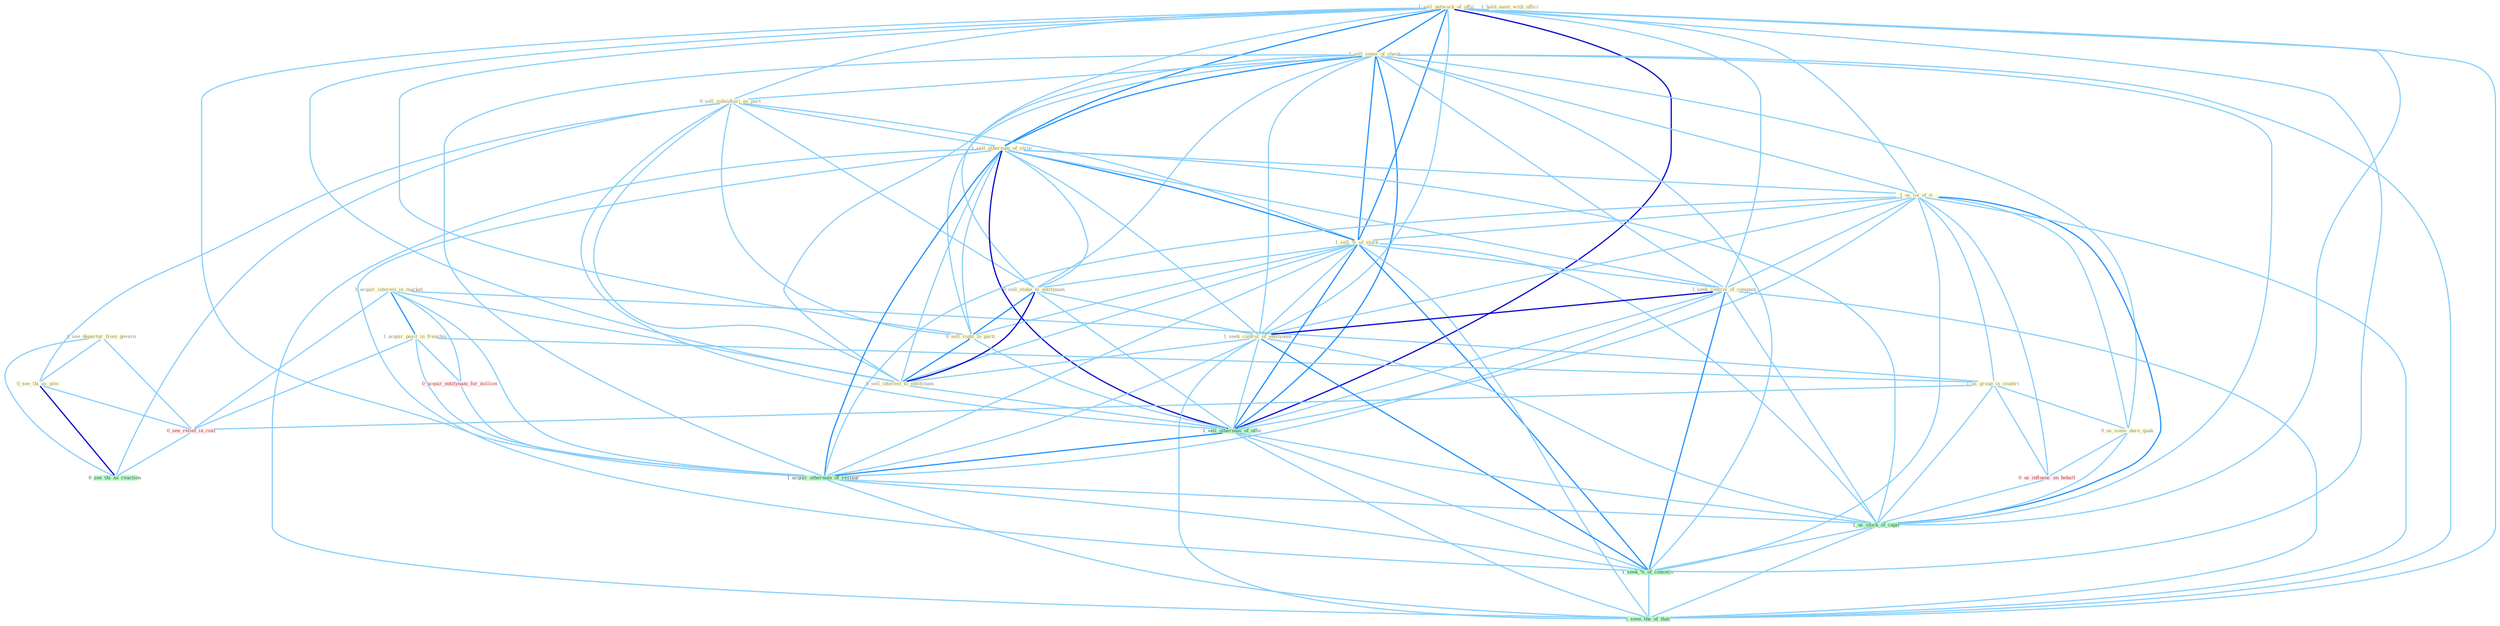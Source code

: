 Graph G{ 
    node
    [shape=polygon,style=filled,width=.5,height=.06,color="#BDFCC9",fixedsize=true,fontsize=4,
    fontcolor="#2f4f4f"];
    {node
    [color="#ffffe0", fontcolor="#8b7d6b"] "1_acquir_interest_in_market " "1_sell_network_of_offic " "1_sell_some_of_check " "0_sell_subsidiari_as_part " "1_sell_othernum_of_strip " "1_us_lot_of_it " "1_sell_%_of_stock " "1_acquir_posit_in_franchis " "0_sell_stake_to_entitynam " "1_see_departur_from_govern " "1_us_group_in_countri " "0_us_some_dure_quak " "0_sell_right_to_parti " "1_seek_control_of_compani " "1_seek_control_of_entitynam " "0_sell_interest_to_entitynam " "1_hold_meet_with_offici " "0_see_thi_as_piec "}
{node [color="#fff0f5", fontcolor="#b22222"] "0_acquir_entitynam_for_million " "0_us_influenc_on_behalf " "0_see_relief_in_cost "}
edge [color="#B0E2FF"];

	"1_acquir_interest_in_market " -- "1_acquir_posit_in_franchis " [w="2", color="#1e90ff" , len=0.8];
	"1_acquir_interest_in_market " -- "1_us_group_in_countri " [w="1", color="#87cefa" ];
	"1_acquir_interest_in_market " -- "0_sell_interest_to_entitynam " [w="1", color="#87cefa" ];
	"1_acquir_interest_in_market " -- "0_acquir_entitynam_for_million " [w="1", color="#87cefa" ];
	"1_acquir_interest_in_market " -- "0_see_relief_in_cost " [w="1", color="#87cefa" ];
	"1_acquir_interest_in_market " -- "1_acquir_othernum_of_restaur " [w="1", color="#87cefa" ];
	"1_sell_network_of_offic " -- "1_sell_some_of_check " [w="2", color="#1e90ff" , len=0.8];
	"1_sell_network_of_offic " -- "0_sell_subsidiari_as_part " [w="1", color="#87cefa" ];
	"1_sell_network_of_offic " -- "1_sell_othernum_of_strip " [w="2", color="#1e90ff" , len=0.8];
	"1_sell_network_of_offic " -- "1_us_lot_of_it " [w="1", color="#87cefa" ];
	"1_sell_network_of_offic " -- "1_sell_%_of_stock " [w="2", color="#1e90ff" , len=0.8];
	"1_sell_network_of_offic " -- "0_sell_stake_to_entitynam " [w="1", color="#87cefa" ];
	"1_sell_network_of_offic " -- "0_sell_right_to_parti " [w="1", color="#87cefa" ];
	"1_sell_network_of_offic " -- "1_seek_control_of_compani " [w="1", color="#87cefa" ];
	"1_sell_network_of_offic " -- "1_seek_control_of_entitynam " [w="1", color="#87cefa" ];
	"1_sell_network_of_offic " -- "0_sell_interest_to_entitynam " [w="1", color="#87cefa" ];
	"1_sell_network_of_offic " -- "1_sell_othernum_of_offic " [w="3", color="#0000cd" , len=0.6];
	"1_sell_network_of_offic " -- "1_acquir_othernum_of_restaur " [w="1", color="#87cefa" ];
	"1_sell_network_of_offic " -- "1_us_stock_of_capit " [w="1", color="#87cefa" ];
	"1_sell_network_of_offic " -- "1_seek_%_of_concern " [w="1", color="#87cefa" ];
	"1_sell_network_of_offic " -- "1_seen_the_of_that " [w="1", color="#87cefa" ];
	"1_sell_some_of_check " -- "0_sell_subsidiari_as_part " [w="1", color="#87cefa" ];
	"1_sell_some_of_check " -- "1_sell_othernum_of_strip " [w="2", color="#1e90ff" , len=0.8];
	"1_sell_some_of_check " -- "1_us_lot_of_it " [w="1", color="#87cefa" ];
	"1_sell_some_of_check " -- "1_sell_%_of_stock " [w="2", color="#1e90ff" , len=0.8];
	"1_sell_some_of_check " -- "0_sell_stake_to_entitynam " [w="1", color="#87cefa" ];
	"1_sell_some_of_check " -- "0_us_some_dure_quak " [w="1", color="#87cefa" ];
	"1_sell_some_of_check " -- "0_sell_right_to_parti " [w="1", color="#87cefa" ];
	"1_sell_some_of_check " -- "1_seek_control_of_compani " [w="1", color="#87cefa" ];
	"1_sell_some_of_check " -- "1_seek_control_of_entitynam " [w="1", color="#87cefa" ];
	"1_sell_some_of_check " -- "0_sell_interest_to_entitynam " [w="1", color="#87cefa" ];
	"1_sell_some_of_check " -- "1_sell_othernum_of_offic " [w="2", color="#1e90ff" , len=0.8];
	"1_sell_some_of_check " -- "1_acquir_othernum_of_restaur " [w="1", color="#87cefa" ];
	"1_sell_some_of_check " -- "1_us_stock_of_capit " [w="1", color="#87cefa" ];
	"1_sell_some_of_check " -- "1_seek_%_of_concern " [w="1", color="#87cefa" ];
	"1_sell_some_of_check " -- "1_seen_the_of_that " [w="1", color="#87cefa" ];
	"0_sell_subsidiari_as_part " -- "1_sell_othernum_of_strip " [w="1", color="#87cefa" ];
	"0_sell_subsidiari_as_part " -- "1_sell_%_of_stock " [w="1", color="#87cefa" ];
	"0_sell_subsidiari_as_part " -- "0_sell_stake_to_entitynam " [w="1", color="#87cefa" ];
	"0_sell_subsidiari_as_part " -- "0_sell_right_to_parti " [w="1", color="#87cefa" ];
	"0_sell_subsidiari_as_part " -- "0_sell_interest_to_entitynam " [w="1", color="#87cefa" ];
	"0_sell_subsidiari_as_part " -- "0_see_thi_as_piec " [w="1", color="#87cefa" ];
	"0_sell_subsidiari_as_part " -- "1_sell_othernum_of_offic " [w="1", color="#87cefa" ];
	"0_sell_subsidiari_as_part " -- "0_see_thi_as_reaction " [w="1", color="#87cefa" ];
	"1_sell_othernum_of_strip " -- "1_us_lot_of_it " [w="1", color="#87cefa" ];
	"1_sell_othernum_of_strip " -- "1_sell_%_of_stock " [w="2", color="#1e90ff" , len=0.8];
	"1_sell_othernum_of_strip " -- "0_sell_stake_to_entitynam " [w="1", color="#87cefa" ];
	"1_sell_othernum_of_strip " -- "0_sell_right_to_parti " [w="1", color="#87cefa" ];
	"1_sell_othernum_of_strip " -- "1_seek_control_of_compani " [w="1", color="#87cefa" ];
	"1_sell_othernum_of_strip " -- "1_seek_control_of_entitynam " [w="1", color="#87cefa" ];
	"1_sell_othernum_of_strip " -- "0_sell_interest_to_entitynam " [w="1", color="#87cefa" ];
	"1_sell_othernum_of_strip " -- "1_sell_othernum_of_offic " [w="3", color="#0000cd" , len=0.6];
	"1_sell_othernum_of_strip " -- "1_acquir_othernum_of_restaur " [w="2", color="#1e90ff" , len=0.8];
	"1_sell_othernum_of_strip " -- "1_us_stock_of_capit " [w="1", color="#87cefa" ];
	"1_sell_othernum_of_strip " -- "1_seek_%_of_concern " [w="1", color="#87cefa" ];
	"1_sell_othernum_of_strip " -- "1_seen_the_of_that " [w="1", color="#87cefa" ];
	"1_us_lot_of_it " -- "1_sell_%_of_stock " [w="1", color="#87cefa" ];
	"1_us_lot_of_it " -- "1_us_group_in_countri " [w="1", color="#87cefa" ];
	"1_us_lot_of_it " -- "0_us_some_dure_quak " [w="1", color="#87cefa" ];
	"1_us_lot_of_it " -- "1_seek_control_of_compani " [w="1", color="#87cefa" ];
	"1_us_lot_of_it " -- "1_seek_control_of_entitynam " [w="1", color="#87cefa" ];
	"1_us_lot_of_it " -- "1_sell_othernum_of_offic " [w="1", color="#87cefa" ];
	"1_us_lot_of_it " -- "0_us_influenc_on_behalf " [w="1", color="#87cefa" ];
	"1_us_lot_of_it " -- "1_acquir_othernum_of_restaur " [w="1", color="#87cefa" ];
	"1_us_lot_of_it " -- "1_us_stock_of_capit " [w="2", color="#1e90ff" , len=0.8];
	"1_us_lot_of_it " -- "1_seek_%_of_concern " [w="1", color="#87cefa" ];
	"1_us_lot_of_it " -- "1_seen_the_of_that " [w="1", color="#87cefa" ];
	"1_sell_%_of_stock " -- "0_sell_stake_to_entitynam " [w="1", color="#87cefa" ];
	"1_sell_%_of_stock " -- "0_sell_right_to_parti " [w="1", color="#87cefa" ];
	"1_sell_%_of_stock " -- "1_seek_control_of_compani " [w="1", color="#87cefa" ];
	"1_sell_%_of_stock " -- "1_seek_control_of_entitynam " [w="1", color="#87cefa" ];
	"1_sell_%_of_stock " -- "0_sell_interest_to_entitynam " [w="1", color="#87cefa" ];
	"1_sell_%_of_stock " -- "1_sell_othernum_of_offic " [w="2", color="#1e90ff" , len=0.8];
	"1_sell_%_of_stock " -- "1_acquir_othernum_of_restaur " [w="1", color="#87cefa" ];
	"1_sell_%_of_stock " -- "1_us_stock_of_capit " [w="1", color="#87cefa" ];
	"1_sell_%_of_stock " -- "1_seek_%_of_concern " [w="2", color="#1e90ff" , len=0.8];
	"1_sell_%_of_stock " -- "1_seen_the_of_that " [w="1", color="#87cefa" ];
	"1_acquir_posit_in_franchis " -- "1_us_group_in_countri " [w="1", color="#87cefa" ];
	"1_acquir_posit_in_franchis " -- "0_acquir_entitynam_for_million " [w="1", color="#87cefa" ];
	"1_acquir_posit_in_franchis " -- "0_see_relief_in_cost " [w="1", color="#87cefa" ];
	"1_acquir_posit_in_franchis " -- "1_acquir_othernum_of_restaur " [w="1", color="#87cefa" ];
	"0_sell_stake_to_entitynam " -- "0_sell_right_to_parti " [w="2", color="#1e90ff" , len=0.8];
	"0_sell_stake_to_entitynam " -- "1_seek_control_of_entitynam " [w="1", color="#87cefa" ];
	"0_sell_stake_to_entitynam " -- "0_sell_interest_to_entitynam " [w="3", color="#0000cd" , len=0.6];
	"0_sell_stake_to_entitynam " -- "1_sell_othernum_of_offic " [w="1", color="#87cefa" ];
	"1_see_departur_from_govern " -- "0_see_thi_as_piec " [w="1", color="#87cefa" ];
	"1_see_departur_from_govern " -- "0_see_relief_in_cost " [w="1", color="#87cefa" ];
	"1_see_departur_from_govern " -- "0_see_thi_as_reaction " [w="1", color="#87cefa" ];
	"1_us_group_in_countri " -- "0_us_some_dure_quak " [w="1", color="#87cefa" ];
	"1_us_group_in_countri " -- "0_us_influenc_on_behalf " [w="1", color="#87cefa" ];
	"1_us_group_in_countri " -- "0_see_relief_in_cost " [w="1", color="#87cefa" ];
	"1_us_group_in_countri " -- "1_us_stock_of_capit " [w="1", color="#87cefa" ];
	"0_us_some_dure_quak " -- "0_us_influenc_on_behalf " [w="1", color="#87cefa" ];
	"0_us_some_dure_quak " -- "1_us_stock_of_capit " [w="1", color="#87cefa" ];
	"0_sell_right_to_parti " -- "0_sell_interest_to_entitynam " [w="2", color="#1e90ff" , len=0.8];
	"0_sell_right_to_parti " -- "1_sell_othernum_of_offic " [w="1", color="#87cefa" ];
	"1_seek_control_of_compani " -- "1_seek_control_of_entitynam " [w="3", color="#0000cd" , len=0.6];
	"1_seek_control_of_compani " -- "1_sell_othernum_of_offic " [w="1", color="#87cefa" ];
	"1_seek_control_of_compani " -- "1_acquir_othernum_of_restaur " [w="1", color="#87cefa" ];
	"1_seek_control_of_compani " -- "1_us_stock_of_capit " [w="1", color="#87cefa" ];
	"1_seek_control_of_compani " -- "1_seek_%_of_concern " [w="2", color="#1e90ff" , len=0.8];
	"1_seek_control_of_compani " -- "1_seen_the_of_that " [w="1", color="#87cefa" ];
	"1_seek_control_of_entitynam " -- "0_sell_interest_to_entitynam " [w="1", color="#87cefa" ];
	"1_seek_control_of_entitynam " -- "1_sell_othernum_of_offic " [w="1", color="#87cefa" ];
	"1_seek_control_of_entitynam " -- "1_acquir_othernum_of_restaur " [w="1", color="#87cefa" ];
	"1_seek_control_of_entitynam " -- "1_us_stock_of_capit " [w="1", color="#87cefa" ];
	"1_seek_control_of_entitynam " -- "1_seek_%_of_concern " [w="2", color="#1e90ff" , len=0.8];
	"1_seek_control_of_entitynam " -- "1_seen_the_of_that " [w="1", color="#87cefa" ];
	"0_sell_interest_to_entitynam " -- "1_sell_othernum_of_offic " [w="1", color="#87cefa" ];
	"0_see_thi_as_piec " -- "0_see_relief_in_cost " [w="1", color="#87cefa" ];
	"0_see_thi_as_piec " -- "0_see_thi_as_reaction " [w="3", color="#0000cd" , len=0.6];
	"0_acquir_entitynam_for_million " -- "1_acquir_othernum_of_restaur " [w="1", color="#87cefa" ];
	"1_sell_othernum_of_offic " -- "1_acquir_othernum_of_restaur " [w="2", color="#1e90ff" , len=0.8];
	"1_sell_othernum_of_offic " -- "1_us_stock_of_capit " [w="1", color="#87cefa" ];
	"1_sell_othernum_of_offic " -- "1_seek_%_of_concern " [w="1", color="#87cefa" ];
	"1_sell_othernum_of_offic " -- "1_seen_the_of_that " [w="1", color="#87cefa" ];
	"0_us_influenc_on_behalf " -- "1_us_stock_of_capit " [w="1", color="#87cefa" ];
	"0_see_relief_in_cost " -- "0_see_thi_as_reaction " [w="1", color="#87cefa" ];
	"1_acquir_othernum_of_restaur " -- "1_us_stock_of_capit " [w="1", color="#87cefa" ];
	"1_acquir_othernum_of_restaur " -- "1_seek_%_of_concern " [w="1", color="#87cefa" ];
	"1_acquir_othernum_of_restaur " -- "1_seen_the_of_that " [w="1", color="#87cefa" ];
	"1_us_stock_of_capit " -- "1_seek_%_of_concern " [w="1", color="#87cefa" ];
	"1_us_stock_of_capit " -- "1_seen_the_of_that " [w="1", color="#87cefa" ];
	"1_seek_%_of_concern " -- "1_seen_the_of_that " [w="1", color="#87cefa" ];
}